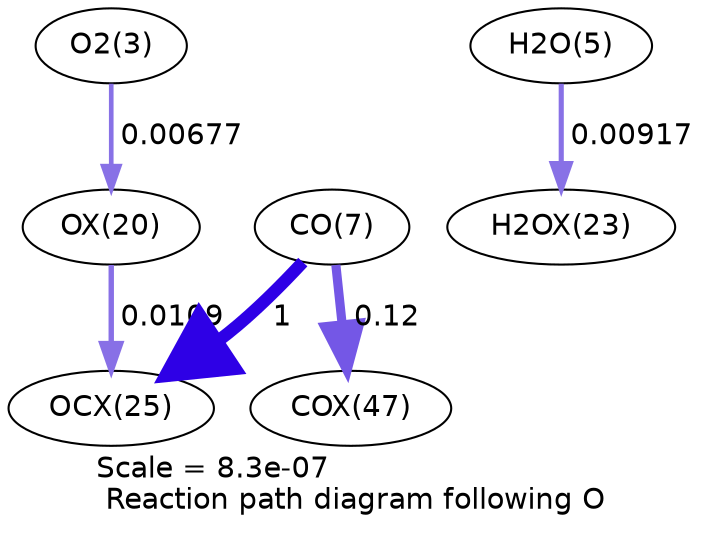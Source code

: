 digraph reaction_paths {
center=1;
s5 -> s25[fontname="Helvetica", penwidth=2.23, arrowsize=1.11, color="0.7, 0.507, 0.9"
, label=" 0.00677"];
s25 -> s30[fontname="Helvetica", penwidth=2.59, arrowsize=1.29, color="0.7, 0.511, 0.9"
, label=" 0.0109"];
s7 -> s28[fontname="Helvetica", penwidth=2.46, arrowsize=1.23, color="0.7, 0.509, 0.9"
, label=" 0.00917"];
s9 -> s30[fontname="Helvetica", penwidth=6, arrowsize=3, color="0.7, 1.5, 0.9"
, label=" 1"];
s9 -> s36[fontname="Helvetica", penwidth=4.4, arrowsize=2.2, color="0.7, 0.62, 0.9"
, label=" 0.12"];
s5 [ fontname="Helvetica", label="O2(3)"];
s7 [ fontname="Helvetica", label="H2O(5)"];
s9 [ fontname="Helvetica", label="CO(7)"];
s25 [ fontname="Helvetica", label="OX(20)"];
s28 [ fontname="Helvetica", label="H2OX(23)"];
s30 [ fontname="Helvetica", label="OCX(25)"];
s36 [ fontname="Helvetica", label="COX(47)"];
 label = "Scale = 8.3e-07\l Reaction path diagram following O";
 fontname = "Helvetica";
}
